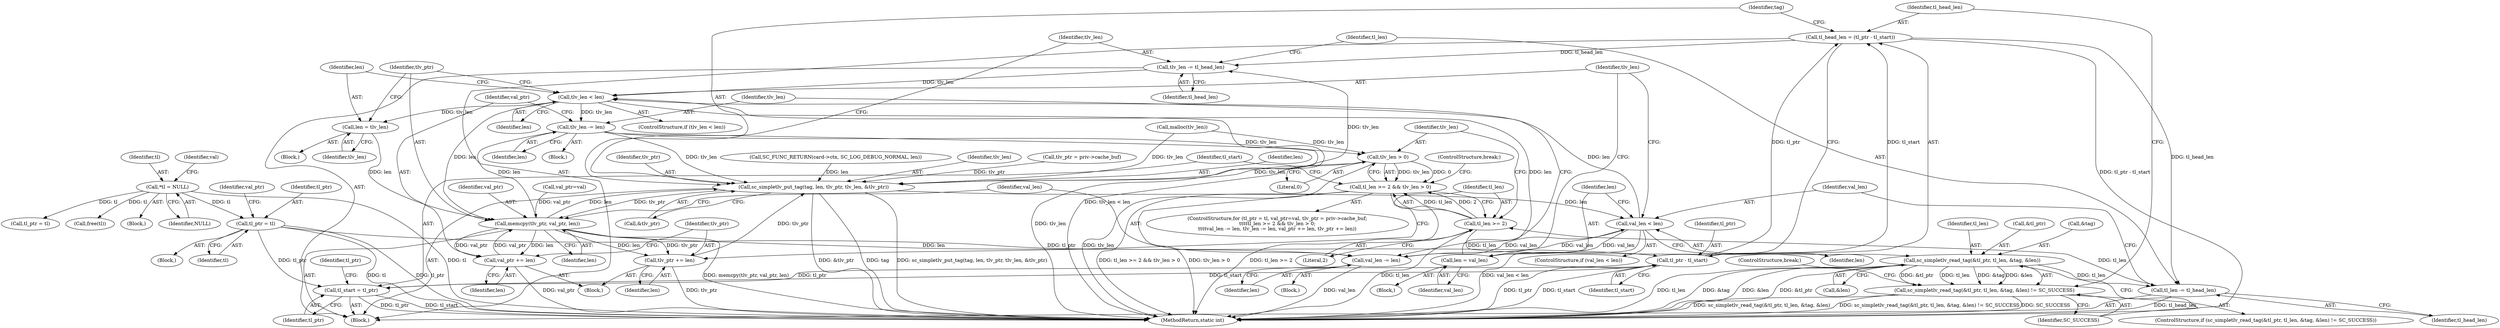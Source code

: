 digraph "0_OpenSC_8fe377e93b4b56060e5bbfb6f3142ceaeca744fa_3@integer" {
"1000355" [label="(Call,tl_head_len = (tl_ptr - tl_start))"];
"1000357" [label="(Call,tl_ptr - tl_start)"];
"1000305" [label="(Call,tl_ptr = tl)"];
"1000127" [label="(Call,*tl = NULL)"];
"1000340" [label="(Call,tl_start = tl_ptr)"];
"1000367" [label="(Call,tlv_len -= tl_head_len)"];
"1000382" [label="(Call,tlv_len < len)"];
"1000329" [label="(Call,tlv_len -= len)"];
"1000321" [label="(Call,tlv_len > 0)"];
"1000317" [label="(Call,tl_len >= 2 && tlv_len > 0)"];
"1000360" [label="(Call,sc_simpletlv_put_tag(tag, len, tlv_ptr, tlv_len, &tlv_ptr))"];
"1000374" [label="(Call,val_len < len)"];
"1000325" [label="(Call,val_len -= len)"];
"1000378" [label="(Call,len = val_len)"];
"1000389" [label="(Call,memcpy(tlv_ptr, val_ptr, len))"];
"1000333" [label="(Call,val_ptr += len)"];
"1000336" [label="(Call,tlv_ptr += len)"];
"1000386" [label="(Call,len = tlv_len)"];
"1000370" [label="(Call,tl_len -= tl_head_len)"];
"1000318" [label="(Call,tl_len >= 2)"];
"1000345" [label="(Call,sc_simpletlv_read_tag(&tl_ptr, tl_len, &tag, &len))"];
"1000344" [label="(Call,sc_simpletlv_read_tag(&tl_ptr, tl_len, &tag, &len) != SC_SUCCESS)"];
"1000305" [label="(Call,tl_ptr = tl)"];
"1000362" [label="(Identifier,len)"];
"1000368" [label="(Identifier,tlv_len)"];
"1000374" [label="(Call,val_len < len)"];
"1000312" [label="(Call,tlv_ptr = priv->cache_buf)"];
"1000382" [label="(Call,tlv_len < len)"];
"1000414" [label="(Call,tl_ptr = tl)"];
"1000372" [label="(Identifier,tl_head_len)"];
"1000370" [label="(Call,tl_len -= tl_head_len)"];
"1000347" [label="(Identifier,tl_ptr)"];
"1000361" [label="(Identifier,tag)"];
"1000376" [label="(Identifier,len)"];
"1000392" [label="(Identifier,len)"];
"1000357" [label="(Call,tl_ptr - tl_start)"];
"1000196" [label="(Call,SC_FUNC_RETURN(card->ctx, SC_LOG_DEBUG_NORMAL, len))"];
"1000336" [label="(Call,tlv_ptr += len)"];
"1000127" [label="(Call,*tl = NULL)"];
"1000387" [label="(Identifier,len)"];
"1000351" [label="(Call,&len)"];
"1000343" [label="(ControlStructure,if (sc_simpletlv_read_tag(&tl_ptr, tl_len, &tag, &len) != SC_SUCCESS))"];
"1000393" [label="(ControlStructure,break;)"];
"1000325" [label="(Call,val_len -= len)"];
"1000326" [label="(Identifier,val_len)"];
"1000331" [label="(Identifier,len)"];
"1000333" [label="(Call,val_ptr += len)"];
"1000379" [label="(Identifier,len)"];
"1000334" [label="(Identifier,val_ptr)"];
"1000128" [label="(Identifier,tl)"];
"1000360" [label="(Call,sc_simpletlv_put_tag(tag, len, tlv_ptr, tlv_len, &tlv_ptr))"];
"1000364" [label="(Identifier,tlv_len)"];
"1000309" [label="(Call,val_ptr=val)"];
"1000345" [label="(Call,sc_simpletlv_read_tag(&tl_ptr, tl_len, &tag, &len))"];
"1000391" [label="(Identifier,val_ptr)"];
"1000621" [label="(Call,free(tl))"];
"1000323" [label="(Literal,0)"];
"1000340" [label="(Call,tl_start = tl_ptr)"];
"1000390" [label="(Identifier,tlv_ptr)"];
"1000317" [label="(Call,tl_len >= 2 && tlv_len > 0)"];
"1000385" [label="(Block,)"];
"1000373" [label="(ControlStructure,if (val_len < len))"];
"1000304" [label="(Block,)"];
"1000337" [label="(Identifier,tlv_ptr)"];
"1000332" [label="(Block,)"];
"1000324" [label="(Block,)"];
"1000381" [label="(ControlStructure,if (tlv_len < len))"];
"1000386" [label="(Call,len = tlv_len)"];
"1000389" [label="(Call,memcpy(tlv_ptr, val_ptr, len))"];
"1000365" [label="(Call,&tlv_ptr)"];
"1000116" [label="(Block,)"];
"1000307" [label="(Identifier,tl)"];
"1000384" [label="(Identifier,len)"];
"1000371" [label="(Identifier,tl_len)"];
"1000303" [label="(ControlStructure,for (tl_ptr = tl, val_ptr=val, tlv_ptr = priv->cache_buf;\n\t\t\t\ttl_len >= 2 && tlv_len > 0;\n\t\t\t\tval_len -= len, tlv_len -= len, val_ptr += len, tlv_ptr += len))"];
"1000375" [label="(Identifier,val_len)"];
"1000342" [label="(Identifier,tl_ptr)"];
"1000285" [label="(Call,malloc(tlv_len))"];
"1000380" [label="(Identifier,val_len)"];
"1000377" [label="(Block,)"];
"1000346" [label="(Call,&tl_ptr)"];
"1000378" [label="(Call,len = val_len)"];
"1000349" [label="(Call,&tag)"];
"1000335" [label="(Identifier,len)"];
"1000344" [label="(Call,sc_simpletlv_read_tag(&tl_ptr, tl_len, &tag, &len) != SC_SUCCESS)"];
"1000328" [label="(Block,)"];
"1000339" [label="(Block,)"];
"1000330" [label="(Identifier,tlv_len)"];
"1000327" [label="(Identifier,len)"];
"1000338" [label="(Identifier,len)"];
"1000341" [label="(Identifier,tl_start)"];
"1000356" [label="(Identifier,tl_head_len)"];
"1000132" [label="(Identifier,val)"];
"1000383" [label="(Identifier,tlv_len)"];
"1000322" [label="(Identifier,tlv_len)"];
"1000321" [label="(Call,tlv_len > 0)"];
"1000353" [label="(Identifier,SC_SUCCESS)"];
"1000318" [label="(Call,tl_len >= 2)"];
"1000367" [label="(Call,tlv_len -= tl_head_len)"];
"1000319" [label="(Identifier,tl_len)"];
"1000355" [label="(Call,tl_head_len = (tl_ptr - tl_start))"];
"1000363" [label="(Identifier,tlv_ptr)"];
"1000369" [label="(Identifier,tl_head_len)"];
"1000310" [label="(Identifier,val_ptr)"];
"1000633" [label="(MethodReturn,static int)"];
"1000388" [label="(Identifier,tlv_len)"];
"1000348" [label="(Identifier,tl_len)"];
"1000129" [label="(Identifier,NULL)"];
"1000306" [label="(Identifier,tl_ptr)"];
"1000329" [label="(Call,tlv_len -= len)"];
"1000320" [label="(Literal,2)"];
"1000354" [label="(ControlStructure,break;)"];
"1000358" [label="(Identifier,tl_ptr)"];
"1000359" [label="(Identifier,tl_start)"];
"1000355" -> "1000339"  [label="AST: "];
"1000355" -> "1000357"  [label="CFG: "];
"1000356" -> "1000355"  [label="AST: "];
"1000357" -> "1000355"  [label="AST: "];
"1000361" -> "1000355"  [label="CFG: "];
"1000355" -> "1000633"  [label="DDG: tl_ptr - tl_start"];
"1000357" -> "1000355"  [label="DDG: tl_ptr"];
"1000357" -> "1000355"  [label="DDG: tl_start"];
"1000355" -> "1000367"  [label="DDG: tl_head_len"];
"1000355" -> "1000370"  [label="DDG: tl_head_len"];
"1000357" -> "1000359"  [label="CFG: "];
"1000358" -> "1000357"  [label="AST: "];
"1000359" -> "1000357"  [label="AST: "];
"1000357" -> "1000633"  [label="DDG: tl_ptr"];
"1000357" -> "1000633"  [label="DDG: tl_start"];
"1000357" -> "1000340"  [label="DDG: tl_ptr"];
"1000305" -> "1000357"  [label="DDG: tl_ptr"];
"1000340" -> "1000357"  [label="DDG: tl_start"];
"1000305" -> "1000304"  [label="AST: "];
"1000305" -> "1000307"  [label="CFG: "];
"1000306" -> "1000305"  [label="AST: "];
"1000307" -> "1000305"  [label="AST: "];
"1000310" -> "1000305"  [label="CFG: "];
"1000305" -> "1000633"  [label="DDG: tl"];
"1000305" -> "1000633"  [label="DDG: tl_ptr"];
"1000127" -> "1000305"  [label="DDG: tl"];
"1000305" -> "1000340"  [label="DDG: tl_ptr"];
"1000127" -> "1000116"  [label="AST: "];
"1000127" -> "1000129"  [label="CFG: "];
"1000128" -> "1000127"  [label="AST: "];
"1000129" -> "1000127"  [label="AST: "];
"1000132" -> "1000127"  [label="CFG: "];
"1000127" -> "1000633"  [label="DDG: tl"];
"1000127" -> "1000414"  [label="DDG: tl"];
"1000127" -> "1000621"  [label="DDG: tl"];
"1000340" -> "1000339"  [label="AST: "];
"1000340" -> "1000342"  [label="CFG: "];
"1000341" -> "1000340"  [label="AST: "];
"1000342" -> "1000340"  [label="AST: "];
"1000347" -> "1000340"  [label="CFG: "];
"1000340" -> "1000633"  [label="DDG: tl_ptr"];
"1000340" -> "1000633"  [label="DDG: tl_start"];
"1000367" -> "1000339"  [label="AST: "];
"1000367" -> "1000369"  [label="CFG: "];
"1000368" -> "1000367"  [label="AST: "];
"1000369" -> "1000367"  [label="AST: "];
"1000371" -> "1000367"  [label="CFG: "];
"1000360" -> "1000367"  [label="DDG: tlv_len"];
"1000367" -> "1000382"  [label="DDG: tlv_len"];
"1000382" -> "1000381"  [label="AST: "];
"1000382" -> "1000384"  [label="CFG: "];
"1000383" -> "1000382"  [label="AST: "];
"1000384" -> "1000382"  [label="AST: "];
"1000387" -> "1000382"  [label="CFG: "];
"1000390" -> "1000382"  [label="CFG: "];
"1000382" -> "1000633"  [label="DDG: tlv_len < len"];
"1000382" -> "1000329"  [label="DDG: tlv_len"];
"1000374" -> "1000382"  [label="DDG: len"];
"1000378" -> "1000382"  [label="DDG: len"];
"1000382" -> "1000386"  [label="DDG: tlv_len"];
"1000382" -> "1000389"  [label="DDG: len"];
"1000329" -> "1000328"  [label="AST: "];
"1000329" -> "1000331"  [label="CFG: "];
"1000330" -> "1000329"  [label="AST: "];
"1000331" -> "1000329"  [label="AST: "];
"1000334" -> "1000329"  [label="CFG: "];
"1000329" -> "1000633"  [label="DDG: tlv_len"];
"1000329" -> "1000321"  [label="DDG: tlv_len"];
"1000389" -> "1000329"  [label="DDG: len"];
"1000329" -> "1000360"  [label="DDG: tlv_len"];
"1000321" -> "1000317"  [label="AST: "];
"1000321" -> "1000323"  [label="CFG: "];
"1000322" -> "1000321"  [label="AST: "];
"1000323" -> "1000321"  [label="AST: "];
"1000317" -> "1000321"  [label="CFG: "];
"1000321" -> "1000633"  [label="DDG: tlv_len"];
"1000321" -> "1000317"  [label="DDG: tlv_len"];
"1000321" -> "1000317"  [label="DDG: 0"];
"1000285" -> "1000321"  [label="DDG: tlv_len"];
"1000321" -> "1000360"  [label="DDG: tlv_len"];
"1000317" -> "1000303"  [label="AST: "];
"1000317" -> "1000318"  [label="CFG: "];
"1000318" -> "1000317"  [label="AST: "];
"1000341" -> "1000317"  [label="CFG: "];
"1000393" -> "1000317"  [label="CFG: "];
"1000317" -> "1000633"  [label="DDG: tl_len >= 2"];
"1000317" -> "1000633"  [label="DDG: tlv_len > 0"];
"1000317" -> "1000633"  [label="DDG: tl_len >= 2 && tlv_len > 0"];
"1000318" -> "1000317"  [label="DDG: tl_len"];
"1000318" -> "1000317"  [label="DDG: 2"];
"1000360" -> "1000339"  [label="AST: "];
"1000360" -> "1000365"  [label="CFG: "];
"1000361" -> "1000360"  [label="AST: "];
"1000362" -> "1000360"  [label="AST: "];
"1000363" -> "1000360"  [label="AST: "];
"1000364" -> "1000360"  [label="AST: "];
"1000365" -> "1000360"  [label="AST: "];
"1000368" -> "1000360"  [label="CFG: "];
"1000360" -> "1000633"  [label="DDG: &tlv_ptr"];
"1000360" -> "1000633"  [label="DDG: tag"];
"1000360" -> "1000633"  [label="DDG: sc_simpletlv_put_tag(tag, len, tlv_ptr, tlv_len, &tlv_ptr)"];
"1000196" -> "1000360"  [label="DDG: len"];
"1000389" -> "1000360"  [label="DDG: len"];
"1000312" -> "1000360"  [label="DDG: tlv_ptr"];
"1000336" -> "1000360"  [label="DDG: tlv_ptr"];
"1000285" -> "1000360"  [label="DDG: tlv_len"];
"1000360" -> "1000374"  [label="DDG: len"];
"1000360" -> "1000389"  [label="DDG: tlv_ptr"];
"1000374" -> "1000373"  [label="AST: "];
"1000374" -> "1000376"  [label="CFG: "];
"1000375" -> "1000374"  [label="AST: "];
"1000376" -> "1000374"  [label="AST: "];
"1000379" -> "1000374"  [label="CFG: "];
"1000383" -> "1000374"  [label="CFG: "];
"1000374" -> "1000633"  [label="DDG: val_len < len"];
"1000374" -> "1000325"  [label="DDG: val_len"];
"1000325" -> "1000374"  [label="DDG: val_len"];
"1000374" -> "1000378"  [label="DDG: val_len"];
"1000325" -> "1000324"  [label="AST: "];
"1000325" -> "1000327"  [label="CFG: "];
"1000326" -> "1000325"  [label="AST: "];
"1000327" -> "1000325"  [label="AST: "];
"1000330" -> "1000325"  [label="CFG: "];
"1000325" -> "1000633"  [label="DDG: val_len"];
"1000389" -> "1000325"  [label="DDG: len"];
"1000378" -> "1000377"  [label="AST: "];
"1000378" -> "1000380"  [label="CFG: "];
"1000379" -> "1000378"  [label="AST: "];
"1000380" -> "1000378"  [label="AST: "];
"1000383" -> "1000378"  [label="CFG: "];
"1000389" -> "1000339"  [label="AST: "];
"1000389" -> "1000392"  [label="CFG: "];
"1000390" -> "1000389"  [label="AST: "];
"1000391" -> "1000389"  [label="AST: "];
"1000392" -> "1000389"  [label="AST: "];
"1000326" -> "1000389"  [label="CFG: "];
"1000389" -> "1000633"  [label="DDG: memcpy(tlv_ptr, val_ptr, len)"];
"1000389" -> "1000333"  [label="DDG: len"];
"1000389" -> "1000333"  [label="DDG: val_ptr"];
"1000389" -> "1000336"  [label="DDG: len"];
"1000389" -> "1000336"  [label="DDG: tlv_ptr"];
"1000309" -> "1000389"  [label="DDG: val_ptr"];
"1000333" -> "1000389"  [label="DDG: val_ptr"];
"1000386" -> "1000389"  [label="DDG: len"];
"1000333" -> "1000332"  [label="AST: "];
"1000333" -> "1000335"  [label="CFG: "];
"1000334" -> "1000333"  [label="AST: "];
"1000335" -> "1000333"  [label="AST: "];
"1000337" -> "1000333"  [label="CFG: "];
"1000333" -> "1000633"  [label="DDG: val_ptr"];
"1000336" -> "1000332"  [label="AST: "];
"1000336" -> "1000338"  [label="CFG: "];
"1000337" -> "1000336"  [label="AST: "];
"1000338" -> "1000336"  [label="AST: "];
"1000319" -> "1000336"  [label="CFG: "];
"1000336" -> "1000633"  [label="DDG: tlv_ptr"];
"1000386" -> "1000385"  [label="AST: "];
"1000386" -> "1000388"  [label="CFG: "];
"1000387" -> "1000386"  [label="AST: "];
"1000388" -> "1000386"  [label="AST: "];
"1000390" -> "1000386"  [label="CFG: "];
"1000370" -> "1000339"  [label="AST: "];
"1000370" -> "1000372"  [label="CFG: "];
"1000371" -> "1000370"  [label="AST: "];
"1000372" -> "1000370"  [label="AST: "];
"1000375" -> "1000370"  [label="CFG: "];
"1000370" -> "1000633"  [label="DDG: tl_head_len"];
"1000370" -> "1000318"  [label="DDG: tl_len"];
"1000345" -> "1000370"  [label="DDG: tl_len"];
"1000318" -> "1000320"  [label="CFG: "];
"1000319" -> "1000318"  [label="AST: "];
"1000320" -> "1000318"  [label="AST: "];
"1000322" -> "1000318"  [label="CFG: "];
"1000318" -> "1000633"  [label="DDG: tl_len"];
"1000318" -> "1000345"  [label="DDG: tl_len"];
"1000345" -> "1000344"  [label="AST: "];
"1000345" -> "1000351"  [label="CFG: "];
"1000346" -> "1000345"  [label="AST: "];
"1000348" -> "1000345"  [label="AST: "];
"1000349" -> "1000345"  [label="AST: "];
"1000351" -> "1000345"  [label="AST: "];
"1000353" -> "1000345"  [label="CFG: "];
"1000345" -> "1000633"  [label="DDG: &tag"];
"1000345" -> "1000633"  [label="DDG: &len"];
"1000345" -> "1000633"  [label="DDG: tl_len"];
"1000345" -> "1000633"  [label="DDG: &tl_ptr"];
"1000345" -> "1000344"  [label="DDG: &tl_ptr"];
"1000345" -> "1000344"  [label="DDG: tl_len"];
"1000345" -> "1000344"  [label="DDG: &tag"];
"1000345" -> "1000344"  [label="DDG: &len"];
"1000344" -> "1000343"  [label="AST: "];
"1000344" -> "1000353"  [label="CFG: "];
"1000353" -> "1000344"  [label="AST: "];
"1000354" -> "1000344"  [label="CFG: "];
"1000356" -> "1000344"  [label="CFG: "];
"1000344" -> "1000633"  [label="DDG: sc_simpletlv_read_tag(&tl_ptr, tl_len, &tag, &len) != SC_SUCCESS"];
"1000344" -> "1000633"  [label="DDG: SC_SUCCESS"];
"1000344" -> "1000633"  [label="DDG: sc_simpletlv_read_tag(&tl_ptr, tl_len, &tag, &len)"];
}
